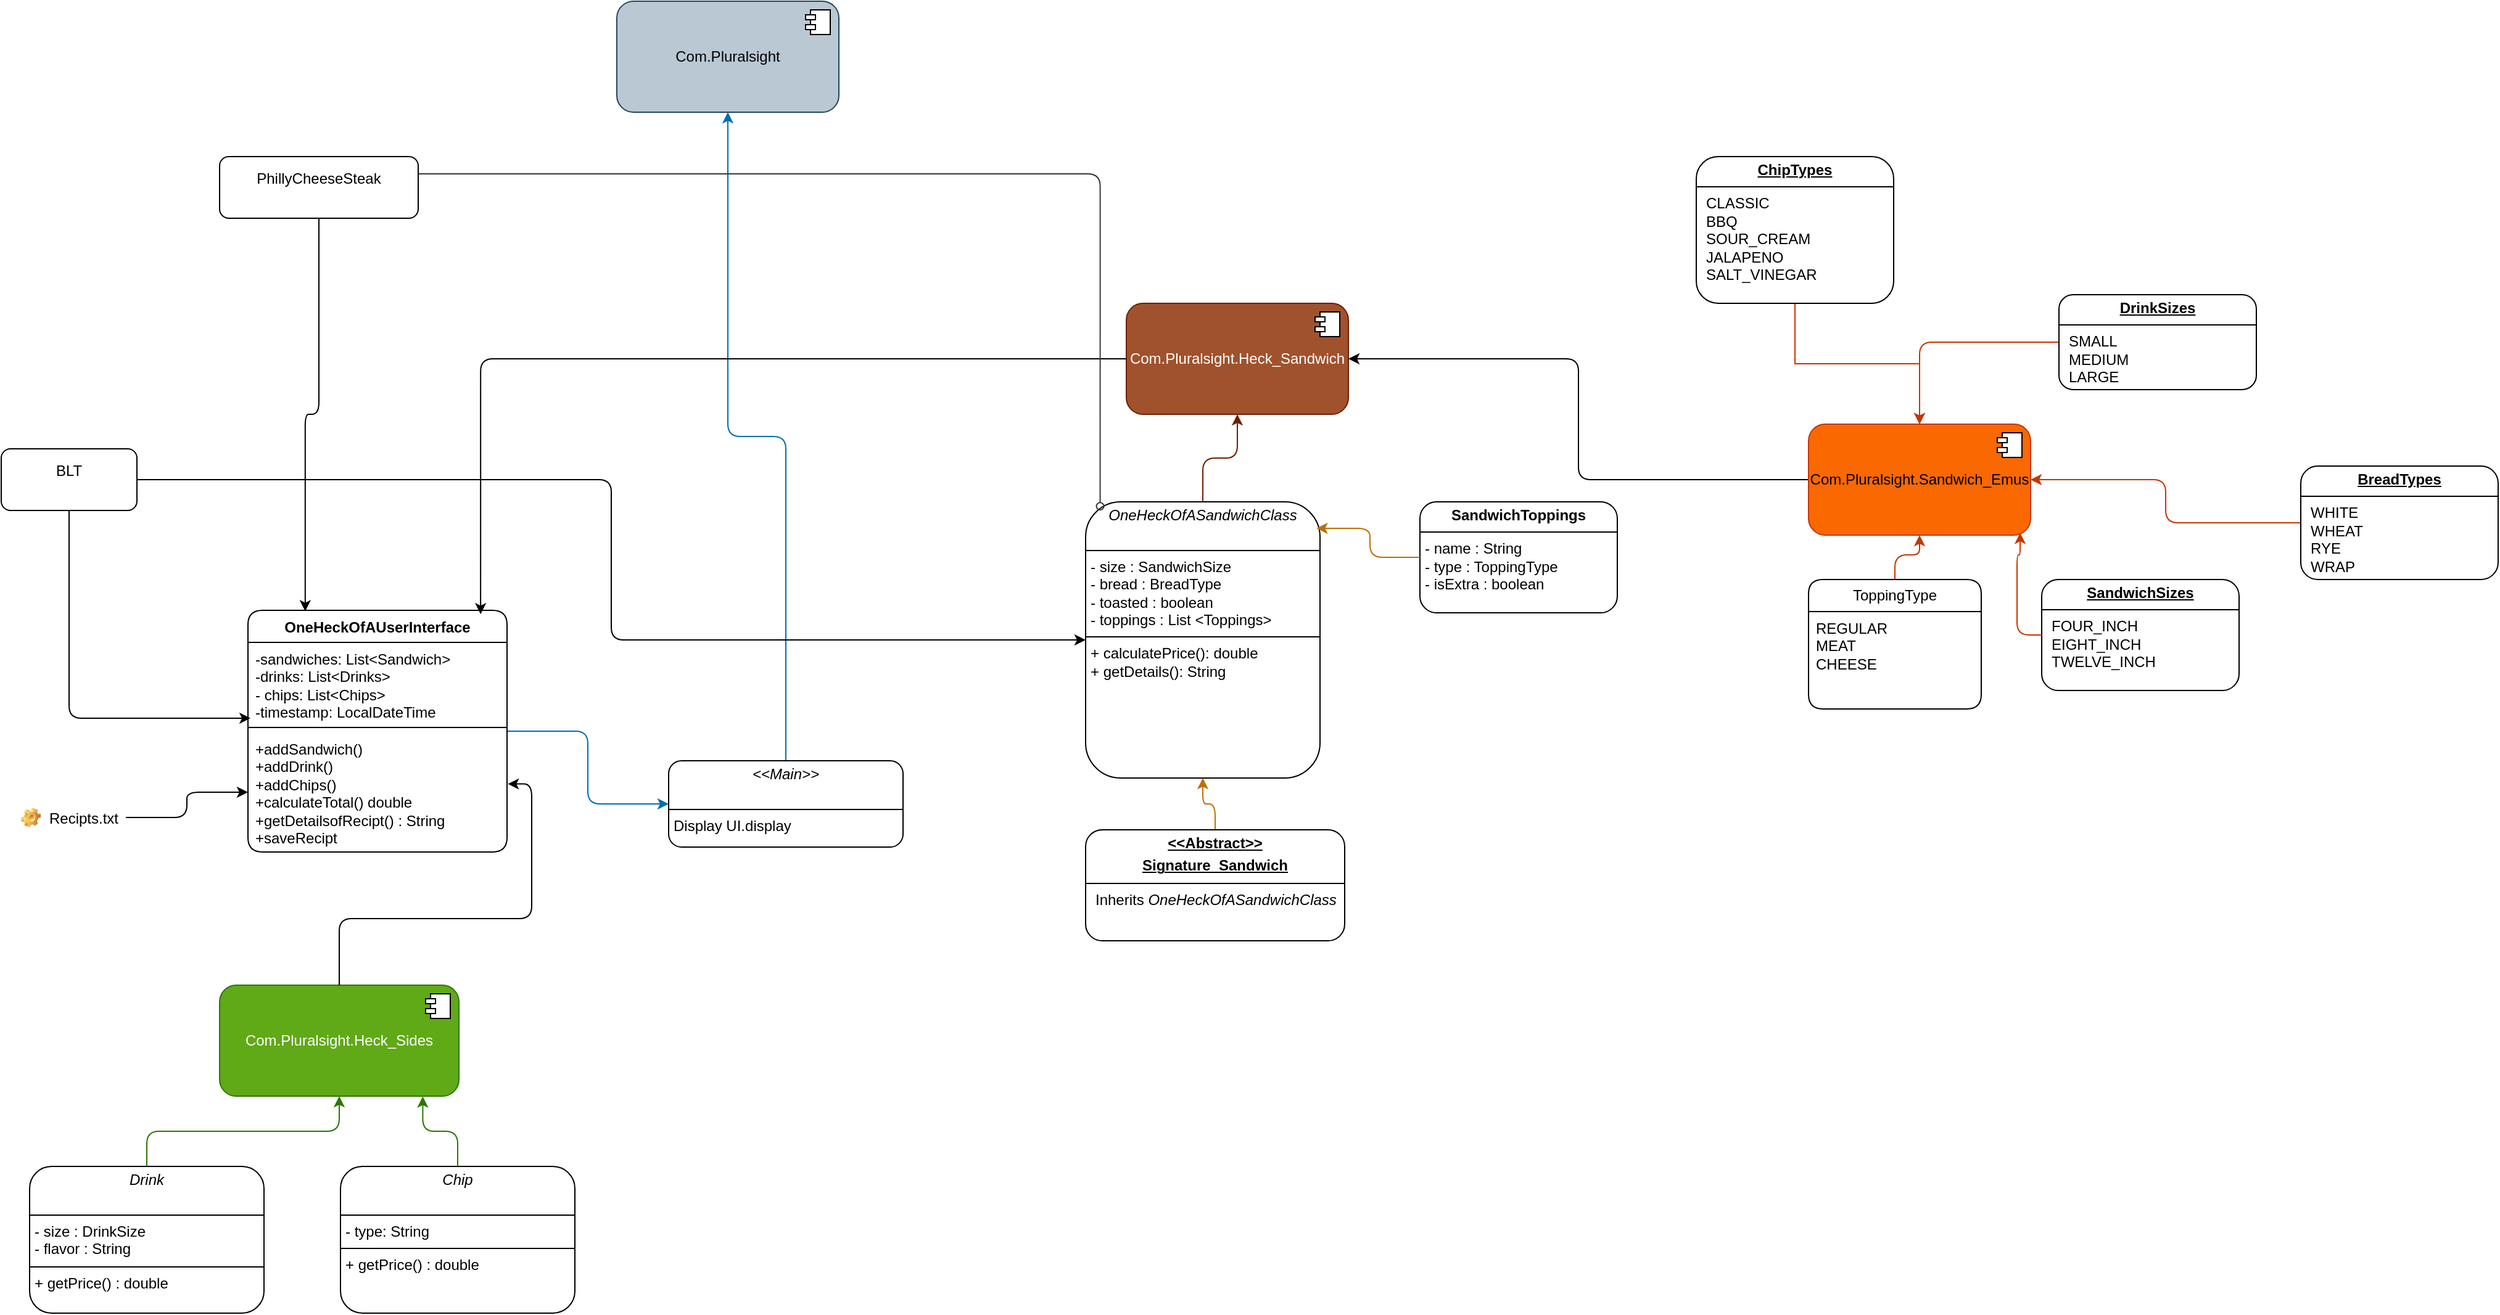 <mxfile version="27.0.8">
  <diagram name="Page-1" id="gNQGBWqUcukVIHtSNTx_">
    <mxGraphModel grid="1" page="1" gridSize="7" guides="1" tooltips="1" connect="1" arrows="1" fold="1" pageScale="1" pageWidth="1100" pageHeight="1700" math="0" shadow="0">
      <root>
        <mxCell id="0" />
        <mxCell id="1" parent="0" />
        <mxCell id="dz2gg3gb0yKx_fb6HXkc-24" style="edgeStyle=orthogonalEdgeStyle;rounded=1;orthogonalLoop=1;jettySize=auto;html=1;fillColor=#1ba1e2;strokeColor=#006EAF;" edge="1" parent="1" source="dz2gg3gb0yKx_fb6HXkc-1" target="dz2gg3gb0yKx_fb6HXkc-22">
          <mxGeometry relative="1" as="geometry" />
        </mxCell>
        <mxCell id="dz2gg3gb0yKx_fb6HXkc-1" value="&lt;p style=&quot;margin:0px;margin-top:4px;text-align:center;&quot;&gt;&lt;i&gt;&amp;lt;&amp;lt;Main&amp;gt;&amp;gt;&lt;/i&gt;&lt;br&gt;&lt;br&gt;&lt;/p&gt;&lt;hr size=&quot;1&quot; style=&quot;border-style:solid;&quot;&gt;&lt;p style=&quot;margin:0px;margin-left:4px;&quot;&gt;Display UI.display&lt;br&gt;&lt;/p&gt;" style="verticalAlign=top;align=left;overflow=fill;html=1;whiteSpace=wrap;rounded=1;" vertex="1" parent="1">
          <mxGeometry x="259" y="385" width="190" height="70" as="geometry" />
        </mxCell>
        <mxCell id="dz2gg3gb0yKx_fb6HXkc-6" style="edgeStyle=orthogonalEdgeStyle;rounded=1;orthogonalLoop=1;jettySize=auto;html=1;entryX=0;entryY=0.5;entryDx=0;entryDy=0;fillColor=#1ba1e2;strokeColor=#006EAF;" edge="1" parent="1" source="dz2gg3gb0yKx_fb6HXkc-2" target="dz2gg3gb0yKx_fb6HXkc-1">
          <mxGeometry relative="1" as="geometry" />
        </mxCell>
        <mxCell id="dz2gg3gb0yKx_fb6HXkc-2" value="OneHeckOfAUserInterface" style="swimlane;fontStyle=1;align=center;verticalAlign=top;childLayout=stackLayout;horizontal=1;startSize=26;horizontalStack=0;resizeParent=1;resizeParentMax=0;resizeLast=0;collapsible=1;marginBottom=0;whiteSpace=wrap;html=1;rounded=1;" vertex="1" parent="1">
          <mxGeometry x="-82" y="263" width="210" height="196" as="geometry" />
        </mxCell>
        <mxCell id="dz2gg3gb0yKx_fb6HXkc-3" value="-sandwiches: List&amp;lt;Sandwich&amp;gt;&lt;div&gt;-drinks: List&amp;lt;Drinks&amp;gt;&lt;/div&gt;&lt;div&gt;- chips: List&amp;lt;Chips&amp;gt;&lt;/div&gt;&lt;div&gt;-timestamp: LocalDateTime&lt;/div&gt;" style="text;strokeColor=none;fillColor=none;align=left;verticalAlign=top;spacingLeft=4;spacingRight=4;overflow=hidden;rotatable=0;points=[[0,0.5],[1,0.5]];portConstraint=eastwest;whiteSpace=wrap;html=1;rounded=1;" vertex="1" parent="dz2gg3gb0yKx_fb6HXkc-2">
          <mxGeometry y="26" width="210" height="65" as="geometry" />
        </mxCell>
        <mxCell id="dz2gg3gb0yKx_fb6HXkc-4" value="" style="line;strokeWidth=1;fillColor=none;align=left;verticalAlign=middle;spacingTop=-1;spacingLeft=3;spacingRight=3;rotatable=0;labelPosition=right;points=[];portConstraint=eastwest;strokeColor=inherit;rounded=1;" vertex="1" parent="dz2gg3gb0yKx_fb6HXkc-2">
          <mxGeometry y="91" width="210" height="8" as="geometry" />
        </mxCell>
        <mxCell id="dz2gg3gb0yKx_fb6HXkc-5" value="+addSandwich()&lt;div&gt;+addDrink()&lt;/div&gt;&lt;div&gt;+addChips()&lt;/div&gt;&lt;div&gt;+calculateTotal() double&lt;/div&gt;&lt;div&gt;+getDetailsofRecipt() : String&lt;/div&gt;&lt;div&gt;+saveRecipt&lt;/div&gt;" style="text;strokeColor=none;fillColor=none;align=left;verticalAlign=top;spacingLeft=4;spacingRight=4;overflow=hidden;rotatable=0;points=[[0,0.5],[1,0.5]];portConstraint=eastwest;whiteSpace=wrap;html=1;rounded=1;" vertex="1" parent="dz2gg3gb0yKx_fb6HXkc-2">
          <mxGeometry y="99" width="210" height="97" as="geometry" />
        </mxCell>
        <mxCell id="dz2gg3gb0yKx_fb6HXkc-21" style="edgeStyle=orthogonalEdgeStyle;rounded=1;orthogonalLoop=1;jettySize=auto;html=1;" edge="1" parent="1" source="dz2gg3gb0yKx_fb6HXkc-20" target="dz2gg3gb0yKx_fb6HXkc-5">
          <mxGeometry relative="1" as="geometry" />
        </mxCell>
        <mxCell id="dz2gg3gb0yKx_fb6HXkc-20" value="Recipts.txt" style="label;fontStyle=0;strokeColor=none;fillColor=none;align=left;verticalAlign=top;overflow=hidden;spacingLeft=28;spacingRight=4;rotatable=0;points=[[0,0.5],[1,0.5]];portConstraint=eastwest;imageWidth=16;imageHeight=16;whiteSpace=wrap;html=1;image=img/clipart/Gear_128x128.png" vertex="1" parent="1">
          <mxGeometry x="-273" y="418" width="92" height="26" as="geometry" />
        </mxCell>
        <mxCell id="dz2gg3gb0yKx_fb6HXkc-22" value="Com.Pluralsight" style="html=1;dropTarget=0;whiteSpace=wrap;fillColor=#bac8d3;strokeColor=#23445d;rounded=1;" vertex="1" parent="1">
          <mxGeometry x="217" y="-231" width="180" height="90" as="geometry" />
        </mxCell>
        <mxCell id="dz2gg3gb0yKx_fb6HXkc-23" value="" style="shape=module;jettyWidth=8;jettyHeight=4;rounded=1;" vertex="1" parent="dz2gg3gb0yKx_fb6HXkc-22">
          <mxGeometry x="1" width="20" height="20" relative="1" as="geometry">
            <mxPoint x="-27" y="7" as="offset" />
          </mxGeometry>
        </mxCell>
        <mxCell id="dz2gg3gb0yKx_fb6HXkc-25" value="Com.Pluralsight.Heck_Sandwich" style="html=1;dropTarget=0;whiteSpace=wrap;fillColor=#a0522d;fontColor=#ffffff;strokeColor=#6D1F00;rounded=1;" vertex="1" parent="1">
          <mxGeometry x="630" y="14" width="180" height="90" as="geometry" />
        </mxCell>
        <mxCell id="dz2gg3gb0yKx_fb6HXkc-26" value="" style="shape=module;jettyWidth=8;jettyHeight=4;rounded=1;" vertex="1" parent="dz2gg3gb0yKx_fb6HXkc-25">
          <mxGeometry x="1" width="20" height="20" relative="1" as="geometry">
            <mxPoint x="-27" y="7" as="offset" />
          </mxGeometry>
        </mxCell>
        <mxCell id="dz2gg3gb0yKx_fb6HXkc-31" style="edgeStyle=orthogonalEdgeStyle;rounded=1;orthogonalLoop=1;jettySize=auto;html=1;entryX=0.5;entryY=1;entryDx=0;entryDy=0;fillColor=#a0522d;strokeColor=#6D1F00;" edge="1" parent="1" source="dz2gg3gb0yKx_fb6HXkc-30" target="dz2gg3gb0yKx_fb6HXkc-25">
          <mxGeometry relative="1" as="geometry" />
        </mxCell>
        <mxCell id="dz2gg3gb0yKx_fb6HXkc-30" value="&lt;p style=&quot;margin:0px;margin-top:4px;text-align:center;&quot;&gt;&lt;i&gt;OneHeckOfASandwichClass&lt;/i&gt;&lt;br&gt;&lt;br&gt;&lt;/p&gt;&lt;hr size=&quot;1&quot; style=&quot;border-style:solid;&quot;&gt;&lt;p style=&quot;margin:0px;margin-left:4px;&quot;&gt;- size : SandwichSize&lt;br&gt;- bread : BreadType&lt;/p&gt;&lt;p style=&quot;margin:0px;margin-left:4px;&quot;&gt;- toasted : boolean&lt;/p&gt;&lt;p style=&quot;margin:0px;margin-left:4px;&quot;&gt;- toppings : List &amp;lt;Toppings&amp;gt;&amp;nbsp;&lt;/p&gt;&lt;hr size=&quot;1&quot; style=&quot;border-style:solid;&quot;&gt;&lt;p style=&quot;margin:0px;margin-left:4px;&quot;&gt;+ calculatePrice(): double&lt;br&gt;+ getDetails(): String&lt;/p&gt;" style="verticalAlign=top;align=left;overflow=fill;html=1;whiteSpace=wrap;rounded=1;" vertex="1" parent="1">
          <mxGeometry x="597" y="175" width="190" height="224" as="geometry" />
        </mxCell>
        <mxCell id="dz2gg3gb0yKx_fb6HXkc-32" style="edgeStyle=orthogonalEdgeStyle;rounded=1;orthogonalLoop=1;jettySize=auto;html=1;entryX=0.898;entryY=0.016;entryDx=0;entryDy=0;entryPerimeter=0;" edge="1" parent="1" source="dz2gg3gb0yKx_fb6HXkc-25" target="dz2gg3gb0yKx_fb6HXkc-2">
          <mxGeometry relative="1" as="geometry" />
        </mxCell>
        <mxCell id="dz2gg3gb0yKx_fb6HXkc-33" value="&lt;p style=&quot;margin:0px;margin-top:4px;text-align:center;&quot;&gt;&lt;b&gt;SandwichToppings&lt;/b&gt;&lt;/p&gt;&lt;hr size=&quot;1&quot; style=&quot;border-style:solid;&quot;&gt;&lt;p style=&quot;margin:0px;margin-left:4px;&quot;&gt;- name : String&lt;/p&gt;&lt;p style=&quot;margin:0px;margin-left:4px;&quot;&gt;- type : ToppingType&lt;/p&gt;&lt;p style=&quot;margin:0px;margin-left:4px;&quot;&gt;- isExtra : boolean&lt;/p&gt;" style="verticalAlign=top;align=left;overflow=fill;html=1;whiteSpace=wrap;rounded=1;" vertex="1" parent="1">
          <mxGeometry x="868" y="175" width="160" height="90" as="geometry" />
        </mxCell>
        <mxCell id="dz2gg3gb0yKx_fb6HXkc-34" style="edgeStyle=orthogonalEdgeStyle;rounded=1;orthogonalLoop=1;jettySize=auto;html=1;entryX=0.985;entryY=0.096;entryDx=0;entryDy=0;entryPerimeter=0;fillColor=#f0a30a;strokeColor=#BD7000;" edge="1" parent="1" source="dz2gg3gb0yKx_fb6HXkc-33" target="dz2gg3gb0yKx_fb6HXkc-30">
          <mxGeometry relative="1" as="geometry" />
        </mxCell>
        <mxCell id="dz2gg3gb0yKx_fb6HXkc-68" style="edgeStyle=orthogonalEdgeStyle;rounded=1;orthogonalLoop=1;jettySize=auto;html=1;entryX=1;entryY=0.5;entryDx=0;entryDy=0;" edge="1" parent="1" source="dz2gg3gb0yKx_fb6HXkc-37" target="dz2gg3gb0yKx_fb6HXkc-25">
          <mxGeometry relative="1" as="geometry" />
        </mxCell>
        <mxCell id="dz2gg3gb0yKx_fb6HXkc-37" value="Com.Pluralsight.Sandwich_Emus" style="html=1;dropTarget=0;whiteSpace=wrap;fillColor=#fa6800;fontColor=#000000;strokeColor=#C73500;rounded=1;" vertex="1" parent="1">
          <mxGeometry x="1183" y="112" width="180" height="90" as="geometry" />
        </mxCell>
        <mxCell id="dz2gg3gb0yKx_fb6HXkc-38" value="" style="shape=module;jettyWidth=8;jettyHeight=4;rounded=1;" vertex="1" parent="dz2gg3gb0yKx_fb6HXkc-37">
          <mxGeometry x="1" width="20" height="20" relative="1" as="geometry">
            <mxPoint x="-27" y="7" as="offset" />
          </mxGeometry>
        </mxCell>
        <mxCell id="dz2gg3gb0yKx_fb6HXkc-44" style="edgeStyle=orthogonalEdgeStyle;rounded=1;orthogonalLoop=1;jettySize=auto;html=1;fillColor=#fa6800;strokeColor=#C73500;" edge="1" parent="1" source="dz2gg3gb0yKx_fb6HXkc-39" target="dz2gg3gb0yKx_fb6HXkc-37">
          <mxGeometry relative="1" as="geometry" />
        </mxCell>
        <mxCell id="dz2gg3gb0yKx_fb6HXkc-39" value="ToppingType" style="swimlane;fontStyle=0;childLayout=stackLayout;horizontal=1;startSize=26;fillColor=none;horizontalStack=0;resizeParent=1;resizeParentMax=0;resizeLast=0;collapsible=1;marginBottom=0;whiteSpace=wrap;html=1;rounded=1;" vertex="1" parent="1">
          <mxGeometry x="1183" y="238" width="140" height="105" as="geometry" />
        </mxCell>
        <mxCell id="dz2gg3gb0yKx_fb6HXkc-40" value="REGULAR&amp;nbsp; &amp;nbsp; &amp;nbsp;&lt;div&gt;MEAT&amp;nbsp; &amp;nbsp; &amp;nbsp; &amp;nbsp;&amp;nbsp;&lt;/div&gt;&lt;div&gt;CHEESE&amp;nbsp; &amp;nbsp; &amp;nbsp;&amp;nbsp;&lt;/div&gt;" style="text;strokeColor=none;fillColor=none;align=left;verticalAlign=top;spacingLeft=4;spacingRight=4;overflow=hidden;rotatable=0;points=[[0,0.5],[1,0.5]];portConstraint=eastwest;whiteSpace=wrap;html=1;rounded=1;" vertex="1" parent="dz2gg3gb0yKx_fb6HXkc-39">
          <mxGeometry y="26" width="140" height="79" as="geometry" />
        </mxCell>
        <mxCell id="dz2gg3gb0yKx_fb6HXkc-45" value="Com.Pluralsight.Heck_Sides" style="html=1;dropTarget=0;whiteSpace=wrap;fillColor=#60a917;fontColor=#ffffff;strokeColor=#2D7600;rounded=1;" vertex="1" parent="1">
          <mxGeometry x="-105" y="567" width="194" height="90" as="geometry" />
        </mxCell>
        <mxCell id="dz2gg3gb0yKx_fb6HXkc-46" value="" style="shape=module;jettyWidth=8;jettyHeight=4;rounded=1;" vertex="1" parent="dz2gg3gb0yKx_fb6HXkc-45">
          <mxGeometry x="1" width="20" height="20" relative="1" as="geometry">
            <mxPoint x="-27" y="7" as="offset" />
          </mxGeometry>
        </mxCell>
        <mxCell id="dz2gg3gb0yKx_fb6HXkc-53" style="edgeStyle=orthogonalEdgeStyle;rounded=1;orthogonalLoop=1;jettySize=auto;html=1;entryX=0.5;entryY=1;entryDx=0;entryDy=0;fillColor=#60a917;strokeColor=#2D7600;" edge="1" parent="1" source="dz2gg3gb0yKx_fb6HXkc-52" target="dz2gg3gb0yKx_fb6HXkc-45">
          <mxGeometry relative="1" as="geometry" />
        </mxCell>
        <mxCell id="dz2gg3gb0yKx_fb6HXkc-52" value="&lt;p style=&quot;margin:0px;margin-top:4px;text-align:center;&quot;&gt;&lt;i&gt;Drink&lt;/i&gt;&lt;br&gt;&lt;br&gt;&lt;/p&gt;&lt;hr size=&quot;1&quot; style=&quot;border-style:solid;&quot;&gt;&lt;p style=&quot;margin:0px;margin-left:4px;&quot;&gt;- size : DrinkSize&lt;br&gt;- flavor : String&lt;/p&gt;&lt;hr size=&quot;1&quot; style=&quot;border-style:solid;&quot;&gt;&lt;p style=&quot;margin:0px;margin-left:4px;&quot;&gt;+ getPrice() : double&lt;br&gt;&lt;/p&gt;" style="verticalAlign=top;align=left;overflow=fill;html=1;whiteSpace=wrap;rounded=1;" vertex="1" parent="1">
          <mxGeometry x="-259" y="714" width="190" height="119" as="geometry" />
        </mxCell>
        <mxCell id="dz2gg3gb0yKx_fb6HXkc-54" value="&lt;p style=&quot;margin:0px;margin-top:4px;text-align:center;&quot;&gt;&lt;i&gt;Chip&lt;/i&gt;&lt;br&gt;&lt;br&gt;&lt;/p&gt;&lt;hr size=&quot;1&quot; style=&quot;border-style:solid;&quot;&gt;&lt;p style=&quot;margin:0px;margin-left:4px;&quot;&gt;- type: String&lt;/p&gt;&lt;hr size=&quot;1&quot; style=&quot;border-style:solid;&quot;&gt;&lt;p style=&quot;margin:0px;margin-left:4px;&quot;&gt;+ getPrice() : double&lt;br&gt;&lt;/p&gt;" style="verticalAlign=top;align=left;overflow=fill;html=1;whiteSpace=wrap;rounded=1;" vertex="1" parent="1">
          <mxGeometry x="-7" y="714" width="190" height="119" as="geometry" />
        </mxCell>
        <mxCell id="dz2gg3gb0yKx_fb6HXkc-55" style="edgeStyle=orthogonalEdgeStyle;rounded=1;orthogonalLoop=1;jettySize=auto;html=1;entryX=0.849;entryY=1.003;entryDx=0;entryDy=0;entryPerimeter=0;fillColor=#60a917;strokeColor=#2D7600;" edge="1" parent="1" source="dz2gg3gb0yKx_fb6HXkc-54" target="dz2gg3gb0yKx_fb6HXkc-45">
          <mxGeometry relative="1" as="geometry" />
        </mxCell>
        <mxCell id="dz2gg3gb0yKx_fb6HXkc-57" style="edgeStyle=orthogonalEdgeStyle;rounded=1;orthogonalLoop=1;jettySize=auto;html=1;entryX=1.003;entryY=0.431;entryDx=0;entryDy=0;entryPerimeter=0;" edge="1" parent="1" source="dz2gg3gb0yKx_fb6HXkc-45" target="dz2gg3gb0yKx_fb6HXkc-5">
          <mxGeometry relative="1" as="geometry" />
        </mxCell>
        <mxCell id="dz2gg3gb0yKx_fb6HXkc-62" value="&lt;p style=&quot;margin:0px;margin-top:4px;text-align:center;text-decoration:underline;&quot;&gt;&lt;b&gt;SandwichSizes&lt;/b&gt;&lt;/p&gt;&lt;hr size=&quot;1&quot; style=&quot;border-style:solid;&quot;&gt;&lt;p style=&quot;margin:0px;margin-left:8px;&quot;&gt;FOUR_INCH&amp;nbsp; &amp;nbsp; &amp;nbsp; &amp;nbsp; &amp;nbsp; &amp;nbsp; &amp;nbsp;&amp;nbsp;&lt;br&gt;EIGHT_INCH&amp;nbsp; &amp;nbsp; &amp;nbsp; &amp;nbsp; &amp;nbsp; &amp;nbsp; &amp;nbsp;&lt;br&gt;TWELVE_INCH&amp;nbsp; &amp;nbsp; &amp;nbsp; &amp;nbsp; &amp;nbsp; &amp;nbsp;&amp;nbsp;&lt;/p&gt;" style="verticalAlign=top;align=left;overflow=fill;html=1;whiteSpace=wrap;rounded=1;" vertex="1" parent="1">
          <mxGeometry x="1372" y="238" width="160" height="90" as="geometry" />
        </mxCell>
        <mxCell id="dz2gg3gb0yKx_fb6HXkc-63" style="edgeStyle=orthogonalEdgeStyle;rounded=1;orthogonalLoop=1;jettySize=auto;html=1;entryX=0.953;entryY=0.979;entryDx=0;entryDy=0;entryPerimeter=0;fillColor=#fa6800;strokeColor=#C73500;" edge="1" parent="1" source="dz2gg3gb0yKx_fb6HXkc-62" target="dz2gg3gb0yKx_fb6HXkc-37">
          <mxGeometry relative="1" as="geometry" />
        </mxCell>
        <mxCell id="dz2gg3gb0yKx_fb6HXkc-65" style="edgeStyle=orthogonalEdgeStyle;rounded=1;orthogonalLoop=1;jettySize=auto;html=1;entryX=1;entryY=0.5;entryDx=0;entryDy=0;fillColor=#fa6800;strokeColor=#C73500;" edge="1" parent="1" source="dz2gg3gb0yKx_fb6HXkc-64" target="dz2gg3gb0yKx_fb6HXkc-37">
          <mxGeometry relative="1" as="geometry" />
        </mxCell>
        <mxCell id="dz2gg3gb0yKx_fb6HXkc-64" value="&lt;p style=&quot;margin:0px;margin-top:4px;text-align:center;text-decoration:underline;&quot;&gt;&lt;b&gt;BreadTypes&lt;/b&gt;&lt;/p&gt;&lt;hr size=&quot;1&quot; style=&quot;border-style:solid;&quot;&gt;&lt;p style=&quot;margin:0px;margin-left:8px;&quot;&gt;WHITE&amp;nbsp; &amp;nbsp; &amp;nbsp; &amp;nbsp; &amp;nbsp; &amp;nbsp; &amp;nbsp; &amp;nbsp;&amp;nbsp;&lt;br&gt;WHEAT&amp;nbsp; &amp;nbsp; &amp;nbsp; &amp;nbsp; &amp;nbsp; &amp;nbsp; &amp;nbsp; &amp;nbsp;&amp;nbsp;&lt;br&gt;RYE&amp;nbsp; &amp;nbsp; &amp;nbsp; &amp;nbsp; &amp;nbsp; &amp;nbsp; &amp;nbsp; &amp;nbsp; &amp;nbsp;&amp;nbsp;&lt;/p&gt;&lt;p style=&quot;margin:0px;margin-left:8px;&quot;&gt;WRAP&amp;nbsp; &amp;nbsp; &amp;nbsp; &amp;nbsp; &amp;nbsp; &amp;nbsp; &amp;nbsp; &amp;nbsp; &amp;nbsp;&lt;/p&gt;" style="verticalAlign=top;align=left;overflow=fill;html=1;whiteSpace=wrap;rounded=1;" vertex="1" parent="1">
          <mxGeometry x="1582" y="146" width="160" height="92" as="geometry" />
        </mxCell>
        <mxCell id="dz2gg3gb0yKx_fb6HXkc-67" style="edgeStyle=orthogonalEdgeStyle;rounded=1;orthogonalLoop=1;jettySize=auto;html=1;fillColor=#fa6800;strokeColor=#C73500;" edge="1" parent="1" source="dz2gg3gb0yKx_fb6HXkc-66" target="dz2gg3gb0yKx_fb6HXkc-37">
          <mxGeometry relative="1" as="geometry" />
        </mxCell>
        <mxCell id="dz2gg3gb0yKx_fb6HXkc-66" value="&lt;p style=&quot;margin:0px;margin-top:4px;text-align:center;text-decoration:underline;&quot;&gt;&lt;b&gt;DrinkSizes&lt;/b&gt;&lt;/p&gt;&lt;hr size=&quot;1&quot; style=&quot;border-style:solid;&quot;&gt;&lt;p style=&quot;margin:0px;margin-left:8px;&quot;&gt;SMALL&lt;br&gt;MEDIUM&amp;nbsp;&lt;br&gt;LARGE&lt;/p&gt;" style="verticalAlign=top;align=left;overflow=fill;html=1;whiteSpace=wrap;rounded=1;" vertex="1" parent="1">
          <mxGeometry x="1386" y="7" width="160" height="77" as="geometry" />
        </mxCell>
        <mxCell id="dz2gg3gb0yKx_fb6HXkc-69" value="PhillyCheeseSteak&lt;div&gt;&lt;br&gt;&lt;/div&gt;" style="html=1;whiteSpace=wrap;rounded=1;" vertex="1" parent="1">
          <mxGeometry x="-105" y="-105" width="161" height="50" as="geometry" />
        </mxCell>
        <mxCell id="dz2gg3gb0yKx_fb6HXkc-75" style="edgeStyle=orthogonalEdgeStyle;rounded=1;orthogonalLoop=1;jettySize=auto;html=1;" edge="1" parent="1" source="dz2gg3gb0yKx_fb6HXkc-70" target="dz2gg3gb0yKx_fb6HXkc-30">
          <mxGeometry relative="1" as="geometry" />
        </mxCell>
        <mxCell id="dz2gg3gb0yKx_fb6HXkc-70" value="BLT&lt;div&gt;&lt;br&gt;&lt;/div&gt;" style="html=1;whiteSpace=wrap;rounded=1;" vertex="1" parent="1">
          <mxGeometry x="-282" y="132" width="110" height="50" as="geometry" />
        </mxCell>
        <mxCell id="dz2gg3gb0yKx_fb6HXkc-71" style="edgeStyle=orthogonalEdgeStyle;rounded=1;orthogonalLoop=1;jettySize=auto;html=1;entryX=0.01;entryY=0.946;entryDx=0;entryDy=0;entryPerimeter=0;" edge="1" parent="1" source="dz2gg3gb0yKx_fb6HXkc-70" target="dz2gg3gb0yKx_fb6HXkc-3">
          <mxGeometry relative="1" as="geometry" />
        </mxCell>
        <mxCell id="dz2gg3gb0yKx_fb6HXkc-72" style="edgeStyle=orthogonalEdgeStyle;rounded=1;orthogonalLoop=1;jettySize=auto;html=1;entryX=0.221;entryY=0.004;entryDx=0;entryDy=0;entryPerimeter=0;" edge="1" parent="1" source="dz2gg3gb0yKx_fb6HXkc-69" target="dz2gg3gb0yKx_fb6HXkc-2">
          <mxGeometry relative="1" as="geometry" />
        </mxCell>
        <mxCell id="dz2gg3gb0yKx_fb6HXkc-74" style="edgeStyle=orthogonalEdgeStyle;rounded=1;orthogonalLoop=1;jettySize=auto;html=1;entryX=0.062;entryY=0.016;entryDx=0;entryDy=0;entryPerimeter=0;fillColor=#ffcccc;strokeColor=#36393d;endArrow=oval;endFill=0;" edge="1" parent="1" source="dz2gg3gb0yKx_fb6HXkc-69" target="dz2gg3gb0yKx_fb6HXkc-30">
          <mxGeometry relative="1" as="geometry">
            <Array as="points">
              <mxPoint x="609" y="-91" />
            </Array>
          </mxGeometry>
        </mxCell>
        <mxCell id="dz2gg3gb0yKx_fb6HXkc-77" style="edgeStyle=orthogonalEdgeStyle;rounded=1;orthogonalLoop=1;jettySize=auto;html=1;fillColor=#f0a30a;strokeColor=#BD7000;" edge="1" parent="1" source="dz2gg3gb0yKx_fb6HXkc-76" target="dz2gg3gb0yKx_fb6HXkc-30">
          <mxGeometry relative="1" as="geometry" />
        </mxCell>
        <mxCell id="dz2gg3gb0yKx_fb6HXkc-76" value="&lt;p style=&quot;margin:0px;margin-top:4px;text-align:center;text-decoration:underline;&quot;&gt;&lt;b&gt;&amp;lt;&amp;lt;Abstract&amp;gt;&amp;gt;&lt;/b&gt;&lt;/p&gt;&lt;p style=&quot;margin:0px;margin-top:4px;text-align:center;text-decoration:underline;&quot;&gt;&lt;b&gt;Signature_Sandwich&lt;/b&gt;&lt;/p&gt;&lt;hr size=&quot;1&quot; style=&quot;border-style:solid;&quot;&gt;&lt;p style=&quot;margin:0px;margin-left:8px;&quot;&gt;Inherits&amp;nbsp;&lt;i style=&quot;background-color: transparent; color: light-dark(rgb(0, 0, 0), rgb(255, 255, 255)); text-align: center;&quot;&gt;OneHeckOfASandwichClass&lt;/i&gt;&lt;/p&gt;" style="verticalAlign=top;align=left;overflow=fill;html=1;whiteSpace=wrap;rounded=1;" vertex="1" parent="1">
          <mxGeometry x="597" y="441" width="210" height="90" as="geometry" />
        </mxCell>
        <mxCell id="3oQXluDWnbxyWpmUX4JS-2" style="edgeStyle=orthogonalEdgeStyle;rounded=0;orthogonalLoop=1;jettySize=auto;html=1;fillColor=#fa6800;strokeColor=#C73500;" edge="1" parent="1" source="3oQXluDWnbxyWpmUX4JS-1" target="dz2gg3gb0yKx_fb6HXkc-37">
          <mxGeometry relative="1" as="geometry" />
        </mxCell>
        <mxCell id="3oQXluDWnbxyWpmUX4JS-1" value="&lt;p style=&quot;margin:0px;margin-top:4px;text-align:center;text-decoration:underline;&quot;&gt;&lt;b&gt;ChipTypes&lt;/b&gt;&lt;/p&gt;&lt;hr size=&quot;1&quot; style=&quot;border-style:solid;&quot;&gt;&lt;p style=&quot;margin:0px;margin-left:8px;&quot;&gt;CLASSIC&lt;/p&gt;&lt;p style=&quot;margin:0px;margin-left:8px;&quot;&gt;BBQ&lt;/p&gt;&lt;p style=&quot;margin:0px;margin-left:8px;&quot;&gt;SOUR_CREAM&lt;/p&gt;&lt;p style=&quot;margin:0px;margin-left:8px;&quot;&gt;JALAPENO&lt;/p&gt;&lt;p style=&quot;margin:0px;margin-left:8px;&quot;&gt;SALT_VINEGAR&lt;/p&gt;" style="verticalAlign=top;align=left;overflow=fill;html=1;whiteSpace=wrap;rounded=1;" vertex="1" parent="1">
          <mxGeometry x="1092" y="-105" width="160" height="119" as="geometry" />
        </mxCell>
      </root>
    </mxGraphModel>
  </diagram>
</mxfile>
